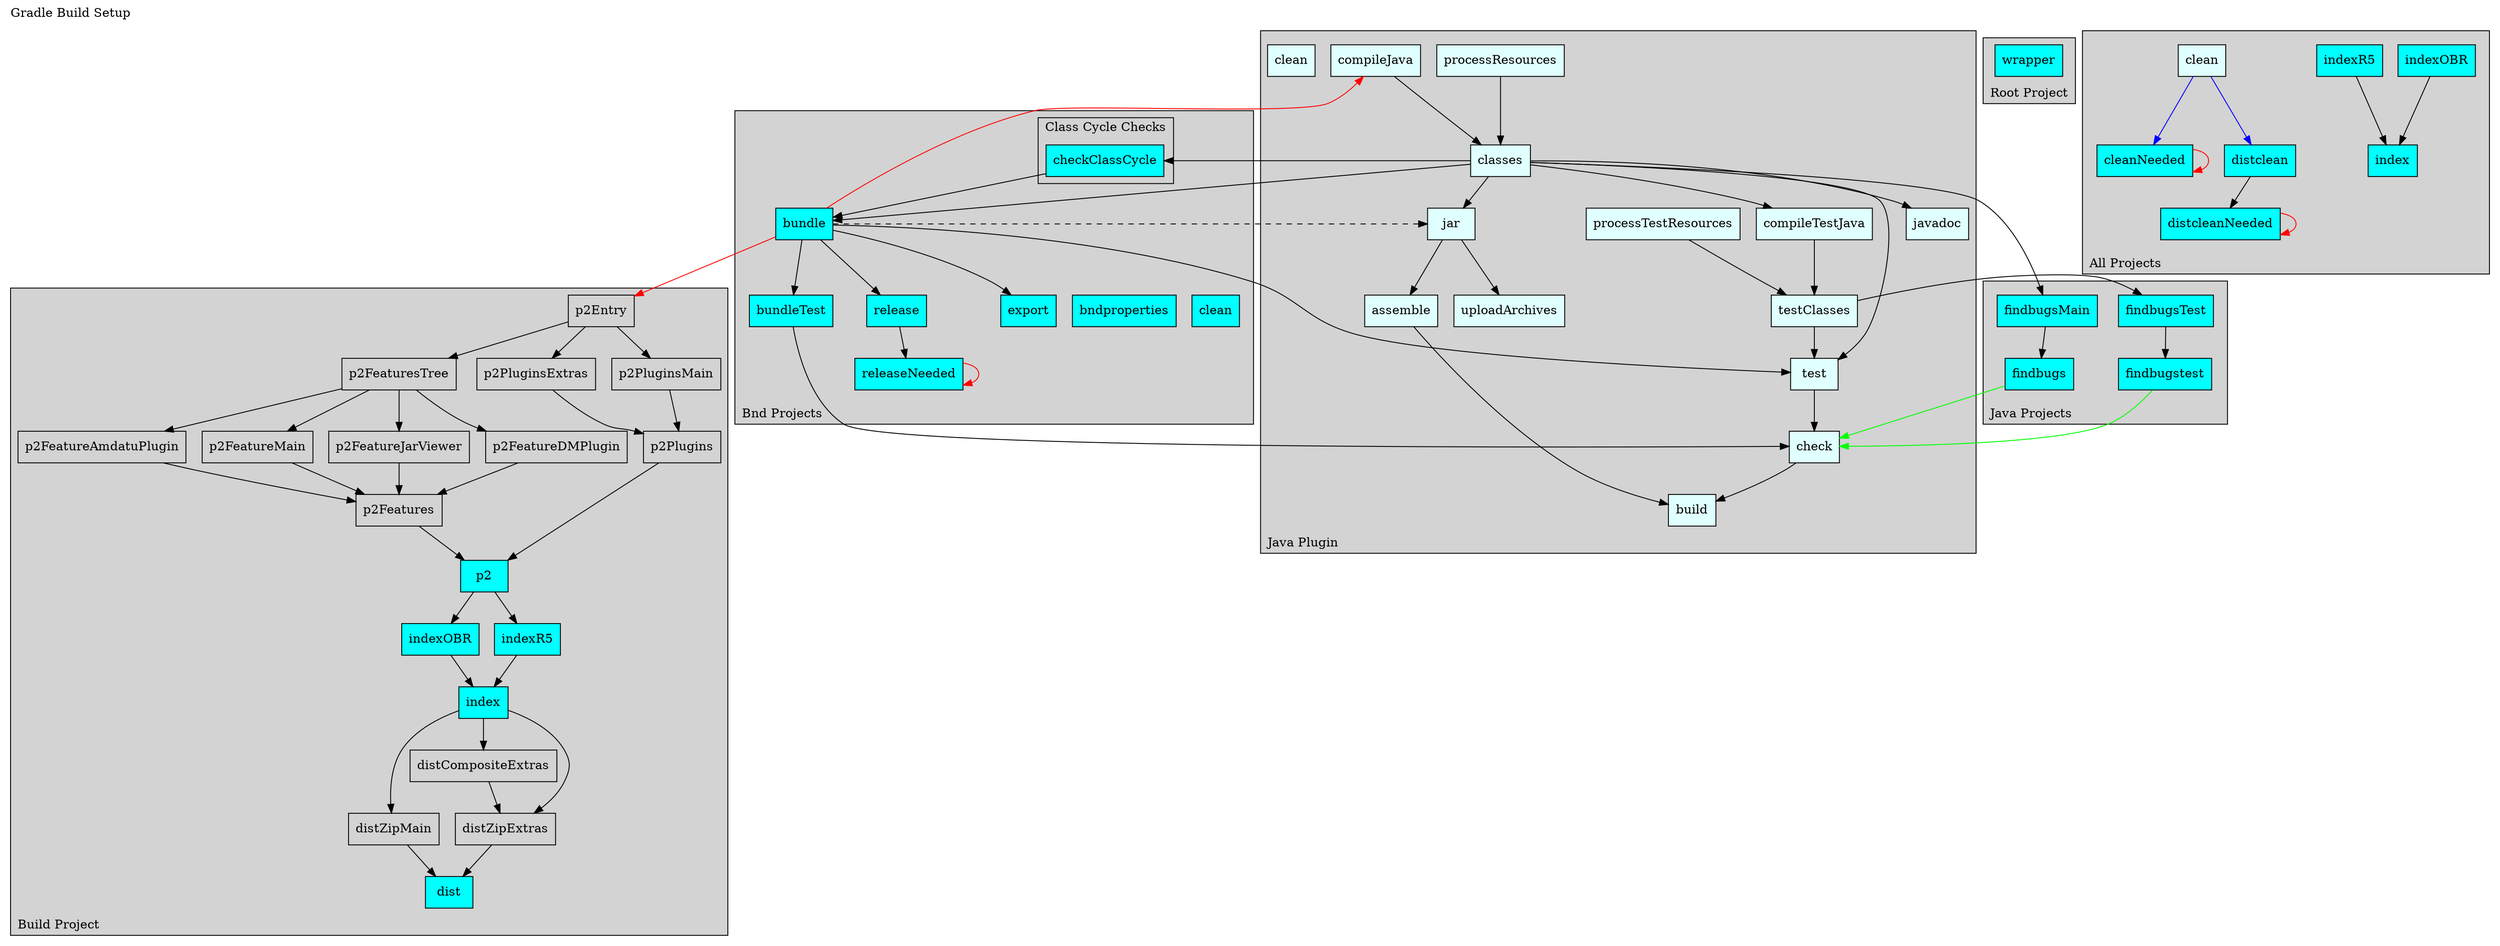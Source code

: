 digraph GradleSetup {
  label="Gradle Build Setup"
  labelloc=t
  labeljust=l

  subgraph cluster1 {
    label="Java Plugin";
    labelloc=b
    labeljust=l
    style=filled;
    fillcolor=lightgrey;
    color=black;

    subgraph cluster11 {
      label="";
      style=invis;
      compileJava          [shape=box, style=filled, fillcolor=lightcyan, label="compileJava"         ]
      processResources     [shape=box, style=filled, fillcolor=lightcyan, label="processResources"    ]
      classes              [shape=box, style=filled, fillcolor=lightcyan, label="classes"             ]
      jar                  [shape=box, style=filled, fillcolor=lightcyan, label="jar"                 ]
    }

    subgraph cluster12 {
      label="";
      style=invis;
      compileTestJava      [shape=box, style=filled, fillcolor=lightcyan, label="compileTestJava"     ]
      processTestResources [shape=box, style=filled, fillcolor=lightcyan, label="processTestResources"]
      testClasses          [shape=box, style=filled, fillcolor=lightcyan, label="testClasses"         ]
      test                 [shape=box, style=filled, fillcolor=lightcyan, label="test"                ]
      check                [shape=box, style=filled, fillcolor=lightcyan, label="check"               ]
    }

    subgraph cluster13 {
      label="";
      style=invis;
      uploadArchives       [shape=box, style=filled, fillcolor=lightcyan, label="uploadArchives"      ]
      assemble             [shape=box, style=filled, fillcolor=lightcyan, label="assemble"            ]
    }

    build                  [shape=box, style=filled, fillcolor=lightcyan, label="build"               ]
    javadoc                [shape=box, style=filled, fillcolor=lightcyan, label="javadoc"             ]
    cleanJava              [shape=box, style=filled, fillcolor=lightcyan, label="clean"               ]

    compileJava            -> classes
    processResources       -> classes
    classes                -> javadoc
    classes                -> test
    classes                -> compileTestJava
    classes                -> jar
    compileTestJava        -> testClasses
    processTestResources   -> testClasses
    jar                    -> uploadArchives
    jar                    -> assemble
    testClasses            -> test
    assemble               -> build
    test                   -> check
    check                  -> build
  }


  subgraph cluster2 {
    label="Bnd Projects";
    labelloc=b
    labeljust=l
    style=filled;
    fillcolor=lightgrey;
    color=black;

    subgraph cluster21 {
      label="";
      style=invis;
      bundle               [shape=box, style=filled, fillcolor=cyan     , label="bundle"              ]
      bundleTest           [shape=box, style=filled, fillcolor=cyan     , label="bundleTest"          ]
    }

    subgraph cluster22 {
      label="";
      style=invis;
      release              [shape=box, style=filled, fillcolor=cyan     , label="release"             ]
      releaseNeeded        [shape=box, style=filled, fillcolor=cyan     , label="releaseNeeded"       ]
    }

    subgraph cluster23 {
      label="";
      style=invis;
      cleanBnd             [shape=box, style=filled, fillcolor=cyan     , label="clean"               ]
      bndproperties        [shape=box, style=filled, fillcolor=cyan     , label="bndproperties"       ]
      export               [shape=box, style=filled, fillcolor=cyan     , label="export"              ]
    }

  subgraph cluster100 {
    label="Class Cycle Checks";
    labelloc=t
    labeljust=l
    style=filled;
    fillcolor=lightgrey;
    color=black;

    checkClassCycle        [shape=box, style=filled, fillcolor=cyan     , label="checkClassCycle"     ]

    classes                -> checkClassCycle
    checkClassCycle        -> bundle
  }

    classes                -> bundle
    bundle                 -> compileJava        [color=red   ]
    bundle                 -> jar                [style=dashed]
    bundle                 -> bundleTest
    bundle                 -> test
    bundle                 -> release
    bundle                 -> export
    bundleTest             -> check
    release                -> releaseNeeded
    releaseNeeded          -> releaseNeeded      [color=red   ]
  }


  subgraph cluster3 {
    label="Root Project";
    labelloc=b
    labeljust=l
    style=filled;
    fillcolor=lightgrey;
    color=black;

    wrapper                [shape=box, style=filled, fillcolor=cyan     , label="wrapper"             ]
  }


  subgraph cluster4 {
    label="Java Projects";
    labelloc=b
    labeljust=l
    style=filled;
    fillcolor=lightgrey;
    color=black;

    subgraph cluster41 {
      label="";
      style=invis;
      findbugstest         [shape=box, style=filled, fillcolor=cyan     , label="findbugstest"        ]
      findbugsTest         [shape=box, style=filled, fillcolor=cyan     , label="findbugsTest"        ]
    }

    subgraph cluster42 {
      label="";
      style=invis;
      findbugs             [shape=box, style=filled, fillcolor=cyan     , label="findbugs"            ]
      findbugsMain         [shape=box, style=filled, fillcolor=cyan     , label="findbugsMain"        ]
    }

    classes                -> findbugsMain
    testClasses            -> findbugsTest
    findbugsMain           -> findbugs
    findbugsTest           -> findbugstest
    findbugs               -> check              [color=green ]
    findbugstest           -> check              [color=green ]
  }


  subgraph cluster5 {
    label="All Projects";
    labelloc=b
    labeljust=l
    style=filled;
    fillcolor=lightgrey;
    color=black;

    subgraph cluster21 {
      label="";
      style=invis;
      indexOBR             [shape=box, style=filled, fillcolor=cyan     , label="indexOBR"            ]
      indexR5              [shape=box, style=filled, fillcolor=cyan     , label="indexR5"             ]
      index                [shape=box, style=filled, fillcolor=cyan     , label="index"               ]
    }

    subgraph cluster22 {
      label="";
      style=invis;
      clean                [shape=box, style=filled, fillcolor=lightcyan, label="clean"               ]
      cleanNeeded          [shape=box, style=filled, fillcolor=cyan     , label="cleanNeeded"         ]
      distclean            [shape=box, style=filled, fillcolor=cyan     , label="distclean"           ]
      distcleanNeeded      [shape=box, style=filled, fillcolor=cyan     , label="distcleanNeeded"     ]
    }

    indexOBR               -> index
    indexR5                -> index

    clean                  -> cleanNeeded        [color=blue  ]
    cleanNeeded            -> cleanNeeded        [color=red   ]
    clean                  -> distclean          [color=blue  ]
    distclean              -> distcleanNeeded
    distcleanNeeded        -> distcleanNeeded    [color=red   ]
  }

  subgraph cluster7 {
    label="Build Project";
    labelloc=b
    labeljust=l
    style=filled;
    fillcolor=lightgrey;
    color=black;

    p2Entry                [shape=box, style=filled , fillcolor=none     , label="p2Entry"              ]

    p2FeaturesTree         [shape=box, style=filled, fillcolor=none      , label="p2FeaturesTree"       ]
    p2FeatureMain          [shape=box, style=filled, fillcolor=none      , label="p2FeatureMain"        ]
    p2FeatureJarViewer     [shape=box, style=filled, fillcolor=none      , label="p2FeatureJarViewer"   ]
    p2FeatureDMPlugin      [shape=box, style=filled, fillcolor=none      , label="p2FeatureDMPlugin"    ]
    p2FeatureAmdatuPlugin  [shape=box, style=filled, fillcolor=none      , label="p2FeatureAmdatuPlugin"]
    p2Features             [shape=box, style=filled, fillcolor=none      , label="p2Features"           ]

    p2PluginsMain          [shape=box, style=filled, fillcolor=none      , label="p2PluginsMain"        ]
    p2PluginsExtras        [shape=box, style=filled, fillcolor=none      , label="p2PluginsExtras"      ]
    p2Plugins              [shape=box, style=filled, fillcolor=none      , label="p2Plugins"            ]

    p2                     [shape=box, style=filled, fillcolor=cyan      , label="p2"                   ]

    indexOBRBuild          [shape=box, style=filled, fillcolor=cyan      , label="indexOBR"             ]
    indexR5Build           [shape=box, style=filled, fillcolor=cyan      , label="indexR5"              ]
    indexBuild             [shape=box, style=filled, fillcolor=cyan      , label="index"                ]

    distZipMain            [shape=box, style=filled, fillcolor=none      , label="distZipMain"          ]
    distCompositeExtras    [shape=box, style=filled, fillcolor=none      , label="distCompositeExtras"  ]
    distZipExtras          [shape=box, style=filled, fillcolor=none      , label="distZipExtras"        ]
    dist                   [shape=box, style=filled, fillcolor=cyan      , label="dist"                 ]

    bundle                 -> p2Entry            [color=red   ]

    p2Entry                -> p2FeaturesTree
    p2FeaturesTree         -> p2FeatureMain
    p2FeaturesTree         -> p2FeatureJarViewer
    p2FeaturesTree         -> p2FeatureDMPlugin
    p2FeaturesTree         -> p2FeatureAmdatuPlugin
    p2FeatureMain          -> p2Features
    p2FeatureJarViewer     -> p2Features
    p2FeatureDMPlugin      -> p2Features
    p2FeatureAmdatuPlugin  -> p2Features

    p2Entry                -> p2PluginsMain
    p2Entry                -> p2PluginsExtras
    p2PluginsMain          -> p2Plugins
    p2PluginsExtras        -> p2Plugins

    p2Features             -> p2
    p2Plugins              -> p2

    p2                     -> indexOBRBuild
    p2                     -> indexR5Build
    indexOBRBuild          -> indexBuild
    indexR5Build           -> indexBuild

    indexBuild             -> distZipMain
    indexBuild             -> distCompositeExtras
    indexBuild             -> distZipExtras
    distCompositeExtras    -> distZipExtras
    distZipMain            -> dist
    distZipExtras          -> dist
  }
}
